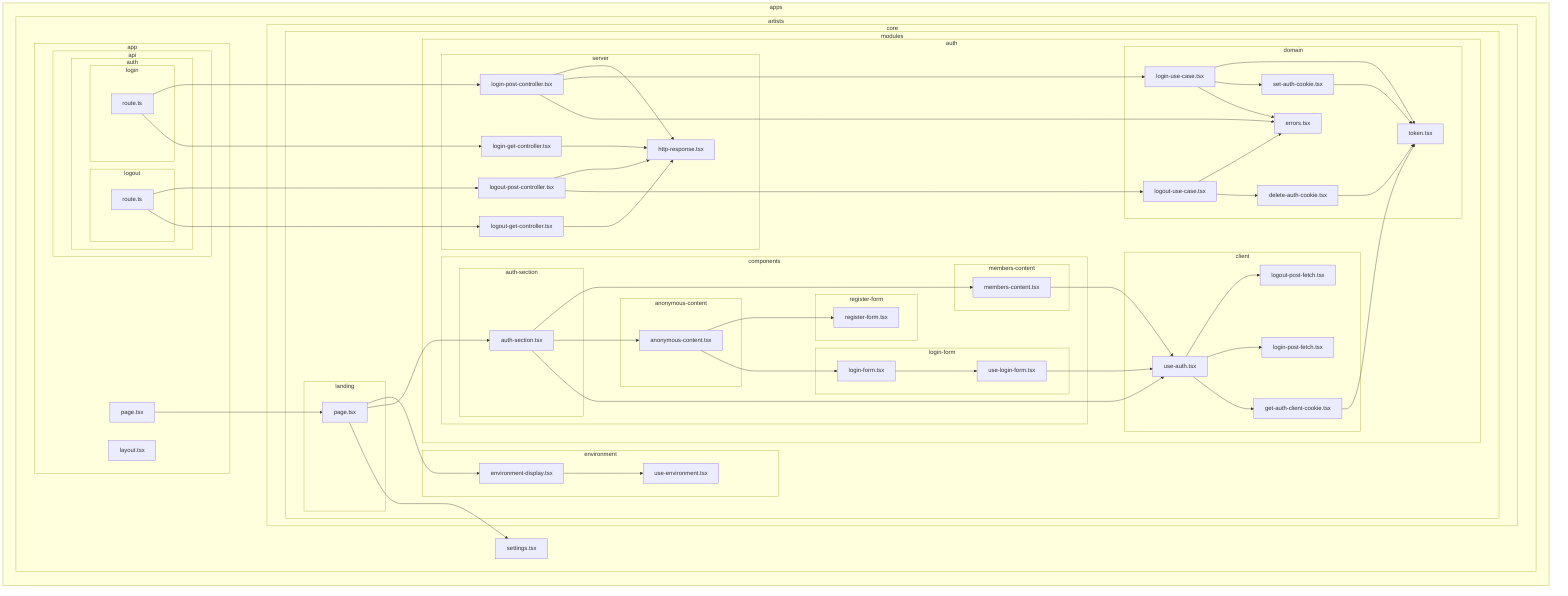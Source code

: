 flowchart LR

subgraph 0["apps"]
subgraph 1["artists"]
subgraph 2["app"]
subgraph 3["api"]
subgraph 4["auth"]
subgraph 5["login"]
6["route.ts"]
end
subgraph J["logout"]
K["route.ts"]
end
end
end
P["layout.tsx"]
Q["page.tsx"]
end
subgraph 7["core"]
subgraph 8["modules"]
subgraph 9["auth"]
subgraph A["server"]
B["login-get-controller.tsx"]
C["http-response.tsx"]
D["login-post-controller.tsx"]
L["logout-get-controller.tsx"]
M["logout-post-controller.tsx"]
end
subgraph E["domain"]
F["errors.tsx"]
G["login-use-case.tsx"]
H["set-auth-cookie.tsx"]
I["token.tsx"]
N["logout-use-case.tsx"]
O["delete-auth-cookie.tsx"]
end
subgraph U["components"]
subgraph V["auth-section"]
W["auth-section.tsx"]
end
subgraph 12["anonymous-content"]
13["anonymous-content.tsx"]
end
subgraph 14["login-form"]
15["login-form.tsx"]
16["use-login-form.tsx"]
end
subgraph 17["register-form"]
18["register-form.tsx"]
end
subgraph 19["members-content"]
1A["members-content.tsx"]
end
end
subgraph X["client"]
Y["use-auth.tsx"]
Z["get-auth-client-cookie.tsx"]
10["login-post-fetch.tsx"]
11["logout-post-fetch.tsx"]
end
end
subgraph R["landing"]
S["page.tsx"]
end
subgraph 1B["environment"]
1C["environment-display.tsx"]
1D["use-environment.tsx"]
end
end
end
T["settings.tsx"]
end
end
6-->B
6-->D
B-->C
D-->F
D-->G
D-->C
G-->F
G-->H
G-->I
H-->I
K-->L
K-->M
L-->C
M-->N
M-->C
N-->O
N-->F
O-->I
Q-->S
S-->T
S-->W
S-->1C
W-->Y
W-->13
W-->1A
Y-->Z
Y-->10
Y-->11
Z-->I
13-->15
13-->18
15-->16
16-->Y
1A-->Y
1C-->1D